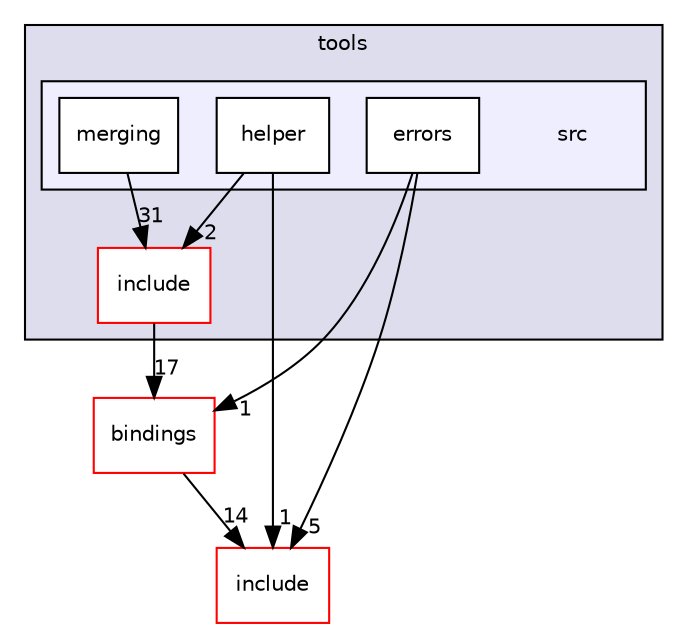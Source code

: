 digraph "src" {
  compound=true
  node [ fontsize="10", fontname="Helvetica"];
  edge [ labelfontsize="10", labelfontname="Helvetica"];
  subgraph clusterdir_89fa086523ca714548e7966bf1a47b6b {
    graph [ bgcolor="#ddddee", pencolor="black", label="tools" fontname="Helvetica", fontsize="10", URL="dir_89fa086523ca714548e7966bf1a47b6b.html"]
  dir_8b1d150e9f156064a1b3b6bfd83b297b [shape=box label="include" fillcolor="white" style="filled" color="red" URL="dir_8b1d150e9f156064a1b3b6bfd83b297b.html"];
  subgraph clusterdir_1c1974961be6c63e1eb7f86ea176fae0 {
    graph [ bgcolor="#eeeeff", pencolor="black", label="" URL="dir_1c1974961be6c63e1eb7f86ea176fae0.html"];
    dir_1c1974961be6c63e1eb7f86ea176fae0 [shape=plaintext label="src"];
  dir_62598e2f790d9d95bd12987dcb445c1c [shape=box label="errors" fillcolor="white" style="filled" URL="dir_62598e2f790d9d95bd12987dcb445c1c.html"];
  dir_dc145127ba81d15a7b8639e8ef462a4d [shape=box label="helper" fillcolor="white" style="filled" URL="dir_dc145127ba81d15a7b8639e8ef462a4d.html"];
  dir_507832afc9332fafae7ad917cc83c25a [shape=box label="merging" fillcolor="white" style="filled" URL="dir_507832afc9332fafae7ad917cc83c25a.html"];
  }
  }
  dir_b0856f6b0d80ccb263b2f415c91f9e17 [shape=box label="include" fillcolor="white" style="filled" color="red" URL="dir_b0856f6b0d80ccb263b2f415c91f9e17.html"];
  dir_ea91a2a72b7cbbf988d2bd2cd1d23e49 [shape=box label="bindings" fillcolor="white" style="filled" color="red" URL="dir_ea91a2a72b7cbbf988d2bd2cd1d23e49.html"];
  dir_8b1d150e9f156064a1b3b6bfd83b297b->dir_ea91a2a72b7cbbf988d2bd2cd1d23e49 [headlabel="17", labeldistance=1.5 headhref="dir_000019_000037.html"];
  dir_62598e2f790d9d95bd12987dcb445c1c->dir_b0856f6b0d80ccb263b2f415c91f9e17 [headlabel="5", labeldistance=1.5 headhref="dir_000024_000046.html"];
  dir_62598e2f790d9d95bd12987dcb445c1c->dir_ea91a2a72b7cbbf988d2bd2cd1d23e49 [headlabel="1", labeldistance=1.5 headhref="dir_000024_000037.html"];
  dir_507832afc9332fafae7ad917cc83c25a->dir_8b1d150e9f156064a1b3b6bfd83b297b [headlabel="31", labeldistance=1.5 headhref="dir_000018_000019.html"];
  dir_dc145127ba81d15a7b8639e8ef462a4d->dir_8b1d150e9f156064a1b3b6bfd83b297b [headlabel="2", labeldistance=1.5 headhref="dir_000035_000019.html"];
  dir_dc145127ba81d15a7b8639e8ef462a4d->dir_b0856f6b0d80ccb263b2f415c91f9e17 [headlabel="1", labeldistance=1.5 headhref="dir_000035_000046.html"];
  dir_ea91a2a72b7cbbf988d2bd2cd1d23e49->dir_b0856f6b0d80ccb263b2f415c91f9e17 [headlabel="14", labeldistance=1.5 headhref="dir_000037_000046.html"];
}
